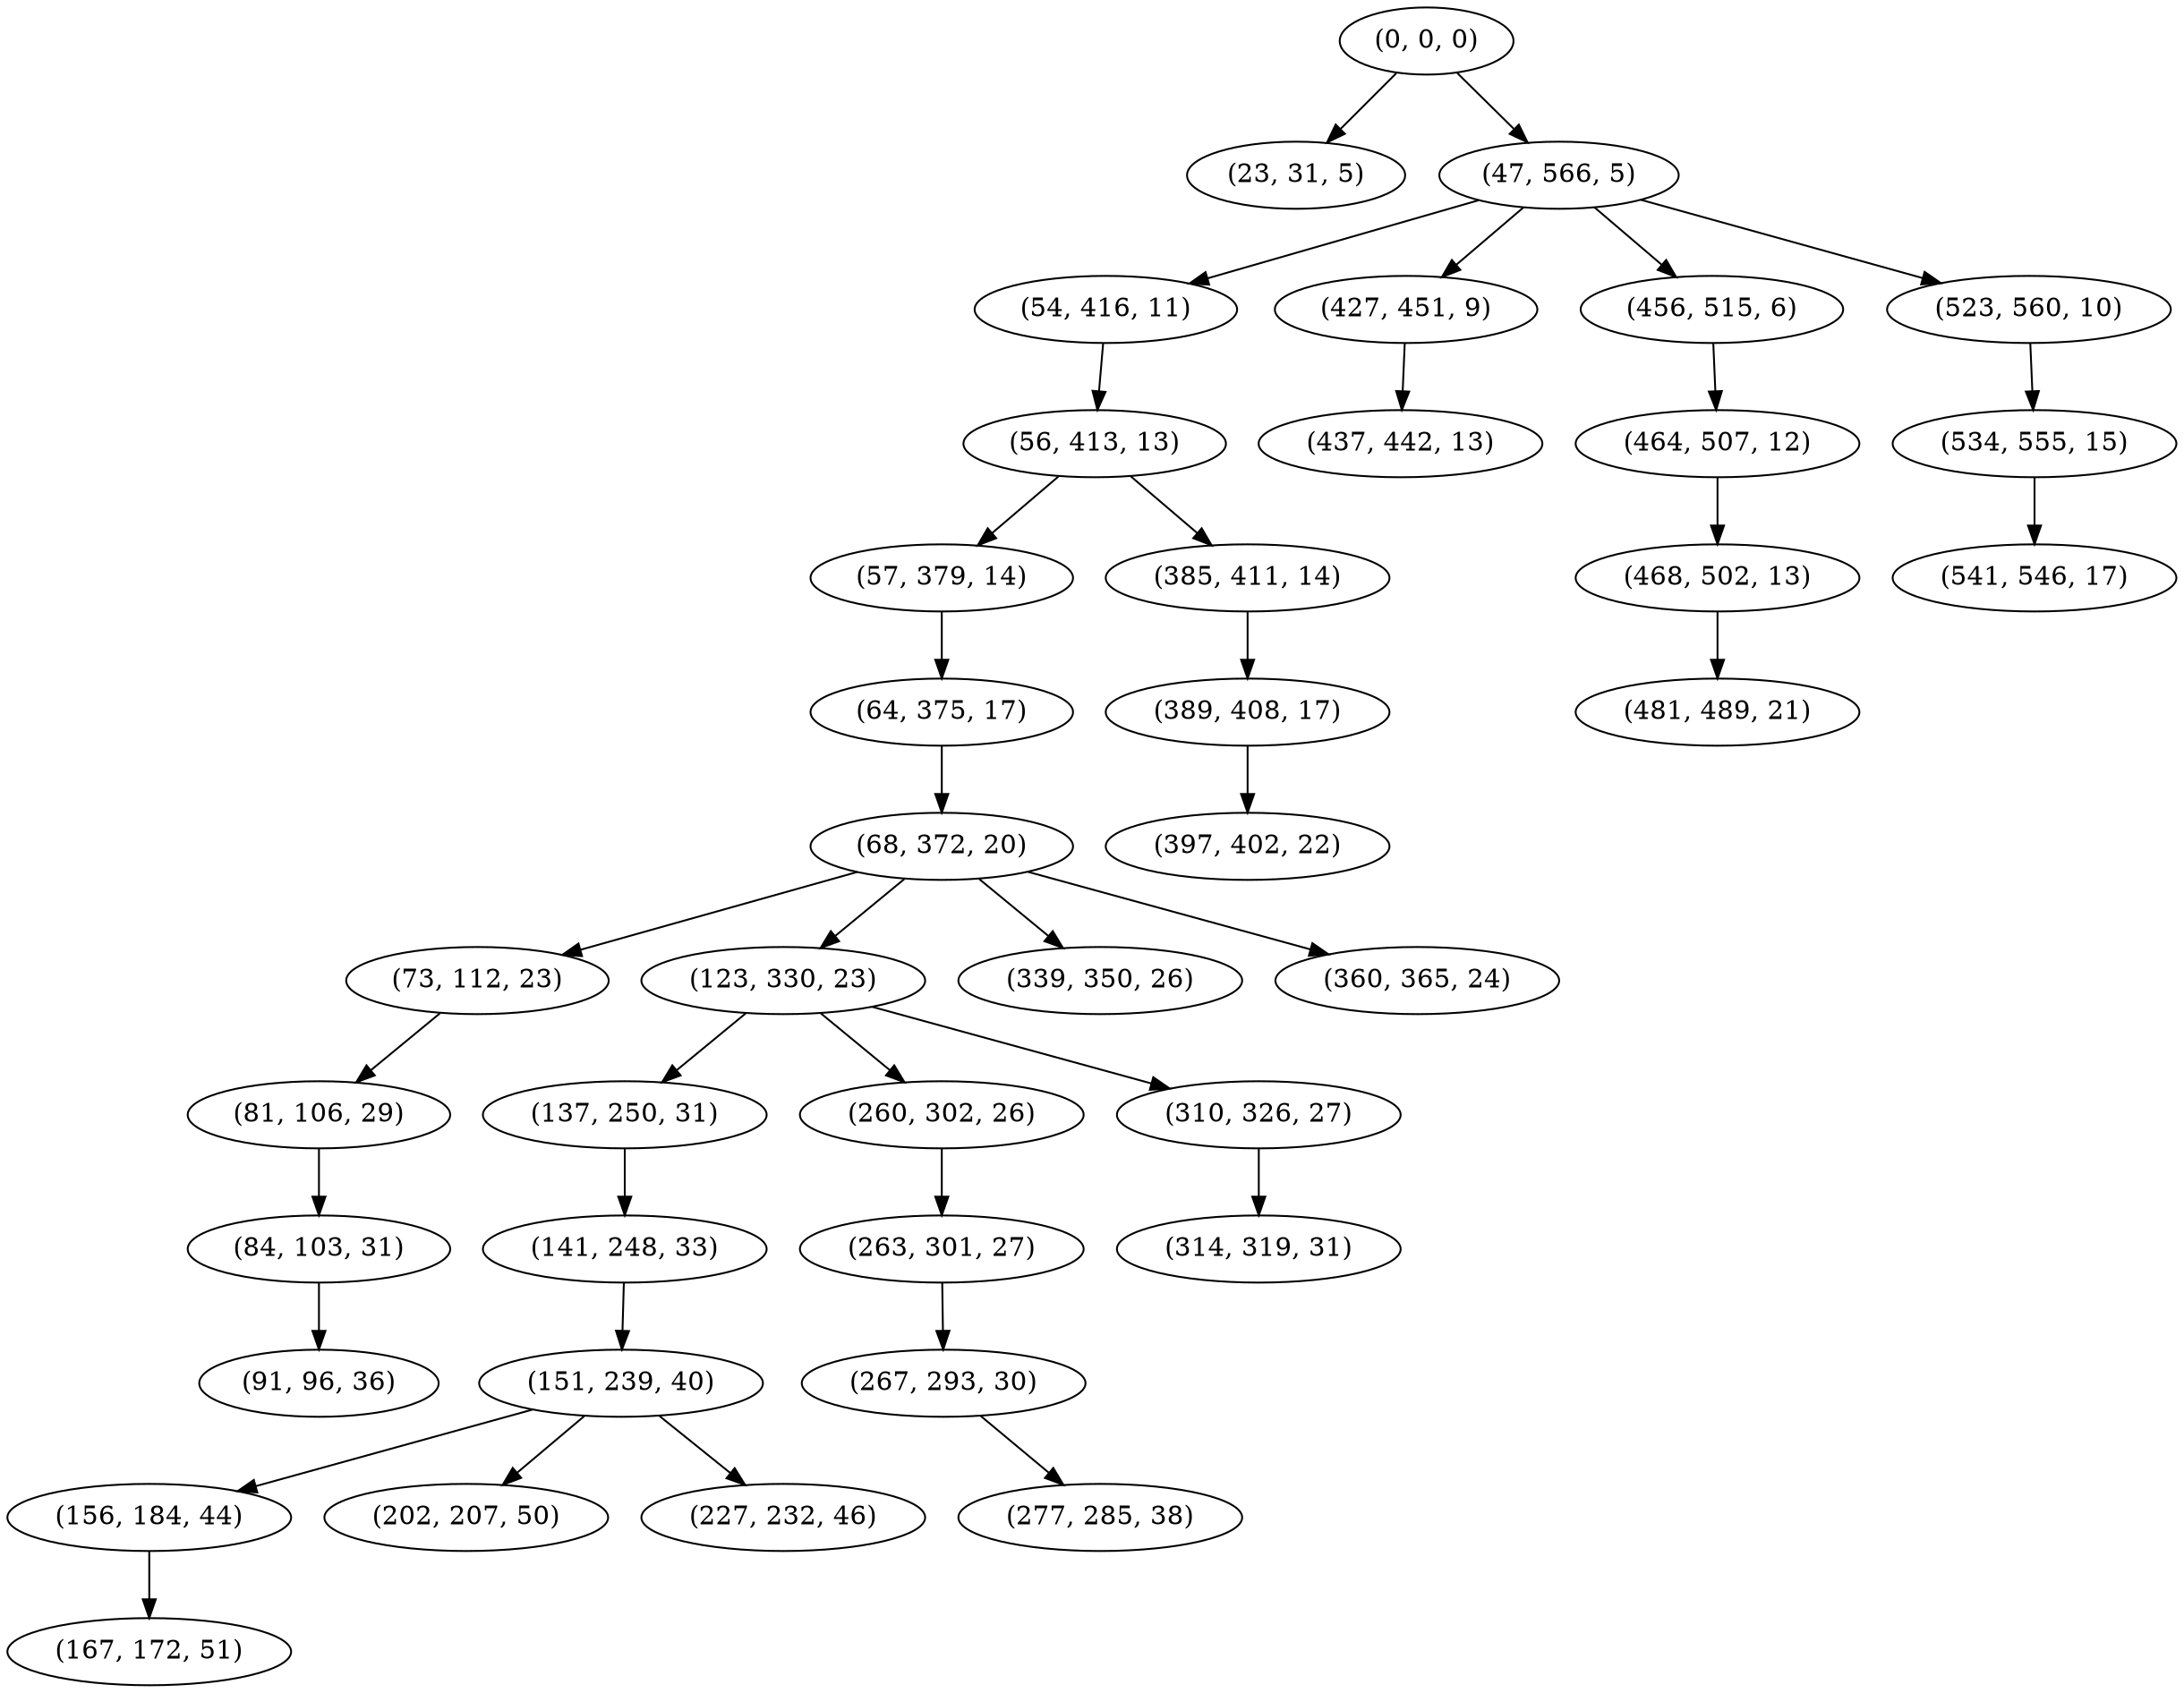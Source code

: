 digraph tree {
    "(0, 0, 0)";
    "(23, 31, 5)";
    "(47, 566, 5)";
    "(54, 416, 11)";
    "(56, 413, 13)";
    "(57, 379, 14)";
    "(64, 375, 17)";
    "(68, 372, 20)";
    "(73, 112, 23)";
    "(81, 106, 29)";
    "(84, 103, 31)";
    "(91, 96, 36)";
    "(123, 330, 23)";
    "(137, 250, 31)";
    "(141, 248, 33)";
    "(151, 239, 40)";
    "(156, 184, 44)";
    "(167, 172, 51)";
    "(202, 207, 50)";
    "(227, 232, 46)";
    "(260, 302, 26)";
    "(263, 301, 27)";
    "(267, 293, 30)";
    "(277, 285, 38)";
    "(310, 326, 27)";
    "(314, 319, 31)";
    "(339, 350, 26)";
    "(360, 365, 24)";
    "(385, 411, 14)";
    "(389, 408, 17)";
    "(397, 402, 22)";
    "(427, 451, 9)";
    "(437, 442, 13)";
    "(456, 515, 6)";
    "(464, 507, 12)";
    "(468, 502, 13)";
    "(481, 489, 21)";
    "(523, 560, 10)";
    "(534, 555, 15)";
    "(541, 546, 17)";
    "(0, 0, 0)" -> "(23, 31, 5)";
    "(0, 0, 0)" -> "(47, 566, 5)";
    "(47, 566, 5)" -> "(54, 416, 11)";
    "(47, 566, 5)" -> "(427, 451, 9)";
    "(47, 566, 5)" -> "(456, 515, 6)";
    "(47, 566, 5)" -> "(523, 560, 10)";
    "(54, 416, 11)" -> "(56, 413, 13)";
    "(56, 413, 13)" -> "(57, 379, 14)";
    "(56, 413, 13)" -> "(385, 411, 14)";
    "(57, 379, 14)" -> "(64, 375, 17)";
    "(64, 375, 17)" -> "(68, 372, 20)";
    "(68, 372, 20)" -> "(73, 112, 23)";
    "(68, 372, 20)" -> "(123, 330, 23)";
    "(68, 372, 20)" -> "(339, 350, 26)";
    "(68, 372, 20)" -> "(360, 365, 24)";
    "(73, 112, 23)" -> "(81, 106, 29)";
    "(81, 106, 29)" -> "(84, 103, 31)";
    "(84, 103, 31)" -> "(91, 96, 36)";
    "(123, 330, 23)" -> "(137, 250, 31)";
    "(123, 330, 23)" -> "(260, 302, 26)";
    "(123, 330, 23)" -> "(310, 326, 27)";
    "(137, 250, 31)" -> "(141, 248, 33)";
    "(141, 248, 33)" -> "(151, 239, 40)";
    "(151, 239, 40)" -> "(156, 184, 44)";
    "(151, 239, 40)" -> "(202, 207, 50)";
    "(151, 239, 40)" -> "(227, 232, 46)";
    "(156, 184, 44)" -> "(167, 172, 51)";
    "(260, 302, 26)" -> "(263, 301, 27)";
    "(263, 301, 27)" -> "(267, 293, 30)";
    "(267, 293, 30)" -> "(277, 285, 38)";
    "(310, 326, 27)" -> "(314, 319, 31)";
    "(385, 411, 14)" -> "(389, 408, 17)";
    "(389, 408, 17)" -> "(397, 402, 22)";
    "(427, 451, 9)" -> "(437, 442, 13)";
    "(456, 515, 6)" -> "(464, 507, 12)";
    "(464, 507, 12)" -> "(468, 502, 13)";
    "(468, 502, 13)" -> "(481, 489, 21)";
    "(523, 560, 10)" -> "(534, 555, 15)";
    "(534, 555, 15)" -> "(541, 546, 17)";
}
